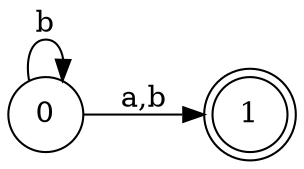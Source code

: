 digraph CA03_a_11 {
	rankdir=LR;
	graph [dpi = 300];
	node [shape = doublecircle]; 1;
	node [shape = circle];
	0 -> 1 [ label = "a,b" ];
	0 -> 0 [ label = "b"];
}

